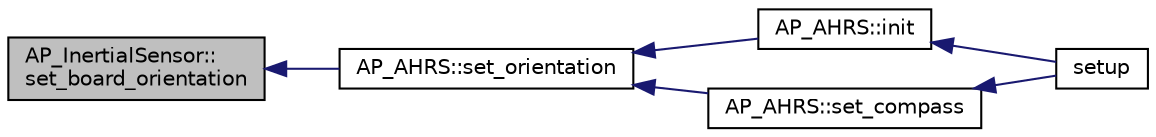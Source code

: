 digraph "AP_InertialSensor::set_board_orientation"
{
 // INTERACTIVE_SVG=YES
  edge [fontname="Helvetica",fontsize="10",labelfontname="Helvetica",labelfontsize="10"];
  node [fontname="Helvetica",fontsize="10",shape=record];
  rankdir="LR";
  Node1 [label="AP_InertialSensor::\lset_board_orientation",height=0.2,width=0.4,color="black", fillcolor="grey75", style="filled" fontcolor="black"];
  Node1 -> Node2 [dir="back",color="midnightblue",fontsize="10",style="solid",fontname="Helvetica"];
  Node2 [label="AP_AHRS::set_orientation",height=0.2,width=0.4,color="black", fillcolor="white", style="filled",URL="$classAP__AHRS.html#a14804b801de65ce6d904c804b4795657"];
  Node2 -> Node3 [dir="back",color="midnightblue",fontsize="10",style="solid",fontname="Helvetica"];
  Node3 [label="AP_AHRS::init",height=0.2,width=0.4,color="black", fillcolor="white", style="filled",URL="$classAP__AHRS.html#a1c1615be1a6d7e70eba56724b52f917a"];
  Node3 -> Node4 [dir="back",color="midnightblue",fontsize="10",style="solid",fontname="Helvetica"];
  Node4 [label="setup",height=0.2,width=0.4,color="black", fillcolor="white", style="filled",URL="$AHRS__Test_8pde.html#a7dfd9b79bc5a37d7df40207afbc5431f"];
  Node2 -> Node5 [dir="back",color="midnightblue",fontsize="10",style="solid",fontname="Helvetica"];
  Node5 [label="AP_AHRS::set_compass",height=0.2,width=0.4,color="black", fillcolor="white", style="filled",URL="$classAP__AHRS.html#a6902570304ec8a9d38c57e5b053e6d0a"];
  Node5 -> Node4 [dir="back",color="midnightblue",fontsize="10",style="solid",fontname="Helvetica"];
}
